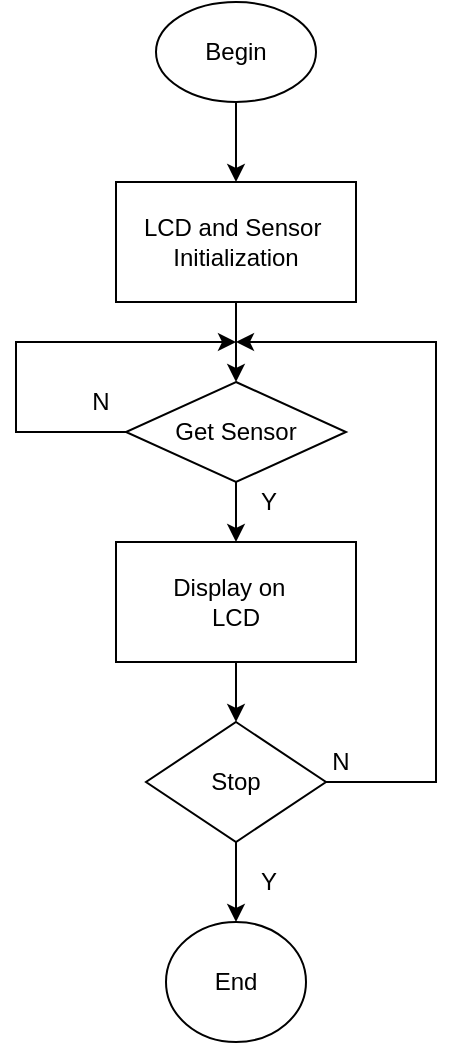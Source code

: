 <mxfile version="20.5.3" type="github">
  <diagram id="C5RBs43oDa-KdzZeNtuy" name="Page-1">
    <mxGraphModel dx="575" dy="953" grid="1" gridSize="10" guides="1" tooltips="1" connect="1" arrows="1" fold="1" page="1" pageScale="1" pageWidth="827" pageHeight="1169" math="0" shadow="0">
      <root>
        <mxCell id="WIyWlLk6GJQsqaUBKTNV-0" />
        <mxCell id="WIyWlLk6GJQsqaUBKTNV-1" parent="WIyWlLk6GJQsqaUBKTNV-0" />
        <mxCell id="Yf00FmwXnCh3aqf4aHSr-5" style="edgeStyle=orthogonalEdgeStyle;rounded=0;orthogonalLoop=1;jettySize=auto;html=1;entryX=0.5;entryY=0;entryDx=0;entryDy=0;" edge="1" parent="WIyWlLk6GJQsqaUBKTNV-1" source="Yf00FmwXnCh3aqf4aHSr-0" target="Yf00FmwXnCh3aqf4aHSr-2">
          <mxGeometry relative="1" as="geometry" />
        </mxCell>
        <mxCell id="Yf00FmwXnCh3aqf4aHSr-0" value="Begin" style="ellipse;whiteSpace=wrap;html=1;" vertex="1" parent="WIyWlLk6GJQsqaUBKTNV-1">
          <mxGeometry x="370" y="110" width="80" height="50" as="geometry" />
        </mxCell>
        <mxCell id="Yf00FmwXnCh3aqf4aHSr-1" value="End" style="ellipse;whiteSpace=wrap;html=1;" vertex="1" parent="WIyWlLk6GJQsqaUBKTNV-1">
          <mxGeometry x="375" y="570" width="70" height="60" as="geometry" />
        </mxCell>
        <mxCell id="Yf00FmwXnCh3aqf4aHSr-6" style="edgeStyle=orthogonalEdgeStyle;rounded=0;orthogonalLoop=1;jettySize=auto;html=1;entryX=0.5;entryY=0;entryDx=0;entryDy=0;" edge="1" parent="WIyWlLk6GJQsqaUBKTNV-1" source="Yf00FmwXnCh3aqf4aHSr-2" target="Yf00FmwXnCh3aqf4aHSr-3">
          <mxGeometry relative="1" as="geometry" />
        </mxCell>
        <mxCell id="Yf00FmwXnCh3aqf4aHSr-2" value="LCD and Sensor&amp;nbsp;&lt;br&gt;Initialization" style="rounded=0;whiteSpace=wrap;html=1;" vertex="1" parent="WIyWlLk6GJQsqaUBKTNV-1">
          <mxGeometry x="350" y="200" width="120" height="60" as="geometry" />
        </mxCell>
        <mxCell id="Yf00FmwXnCh3aqf4aHSr-7" style="edgeStyle=orthogonalEdgeStyle;rounded=0;orthogonalLoop=1;jettySize=auto;html=1;entryX=0.5;entryY=0;entryDx=0;entryDy=0;" edge="1" parent="WIyWlLk6GJQsqaUBKTNV-1" source="Yf00FmwXnCh3aqf4aHSr-3" target="Yf00FmwXnCh3aqf4aHSr-4">
          <mxGeometry relative="1" as="geometry" />
        </mxCell>
        <mxCell id="Yf00FmwXnCh3aqf4aHSr-3" value="Get Sensor" style="rhombus;whiteSpace=wrap;html=1;" vertex="1" parent="WIyWlLk6GJQsqaUBKTNV-1">
          <mxGeometry x="355" y="300" width="110" height="50" as="geometry" />
        </mxCell>
        <mxCell id="Yf00FmwXnCh3aqf4aHSr-13" value="" style="edgeStyle=orthogonalEdgeStyle;rounded=0;orthogonalLoop=1;jettySize=auto;html=1;" edge="1" parent="WIyWlLk6GJQsqaUBKTNV-1" source="Yf00FmwXnCh3aqf4aHSr-4" target="Yf00FmwXnCh3aqf4aHSr-10">
          <mxGeometry relative="1" as="geometry" />
        </mxCell>
        <mxCell id="Yf00FmwXnCh3aqf4aHSr-4" value="Display on&amp;nbsp;&amp;nbsp;&lt;br&gt;LCD" style="rounded=0;whiteSpace=wrap;html=1;" vertex="1" parent="WIyWlLk6GJQsqaUBKTNV-1">
          <mxGeometry x="350" y="380" width="120" height="60" as="geometry" />
        </mxCell>
        <mxCell id="Yf00FmwXnCh3aqf4aHSr-11" value="" style="edgeStyle=orthogonalEdgeStyle;rounded=0;orthogonalLoop=1;jettySize=auto;html=1;" edge="1" parent="WIyWlLk6GJQsqaUBKTNV-1" source="Yf00FmwXnCh3aqf4aHSr-10" target="Yf00FmwXnCh3aqf4aHSr-1">
          <mxGeometry relative="1" as="geometry" />
        </mxCell>
        <mxCell id="Yf00FmwXnCh3aqf4aHSr-10" value="Stop" style="rhombus;whiteSpace=wrap;html=1;" vertex="1" parent="WIyWlLk6GJQsqaUBKTNV-1">
          <mxGeometry x="365" y="470" width="90" height="60" as="geometry" />
        </mxCell>
        <mxCell id="Yf00FmwXnCh3aqf4aHSr-12" value="" style="endArrow=classic;html=1;rounded=0;exitX=0;exitY=0.5;exitDx=0;exitDy=0;" edge="1" parent="WIyWlLk6GJQsqaUBKTNV-1" source="Yf00FmwXnCh3aqf4aHSr-3">
          <mxGeometry width="50" height="50" relative="1" as="geometry">
            <mxPoint x="410" y="440" as="sourcePoint" />
            <mxPoint x="410" y="280" as="targetPoint" />
            <Array as="points">
              <mxPoint x="300" y="325" />
              <mxPoint x="300" y="280" />
            </Array>
          </mxGeometry>
        </mxCell>
        <mxCell id="Yf00FmwXnCh3aqf4aHSr-14" value="" style="endArrow=classic;html=1;rounded=0;exitX=1;exitY=0.5;exitDx=0;exitDy=0;" edge="1" parent="WIyWlLk6GJQsqaUBKTNV-1" source="Yf00FmwXnCh3aqf4aHSr-10">
          <mxGeometry width="50" height="50" relative="1" as="geometry">
            <mxPoint x="480" y="500" as="sourcePoint" />
            <mxPoint x="410" y="280" as="targetPoint" />
            <Array as="points">
              <mxPoint x="510" y="500" />
              <mxPoint x="510" y="280" />
            </Array>
          </mxGeometry>
        </mxCell>
        <mxCell id="Yf00FmwXnCh3aqf4aHSr-15" value="N" style="text;html=1;strokeColor=none;fillColor=none;align=center;verticalAlign=middle;whiteSpace=wrap;rounded=0;" vertex="1" parent="WIyWlLk6GJQsqaUBKTNV-1">
          <mxGeometry x="330" y="300" width="25" height="20" as="geometry" />
        </mxCell>
        <mxCell id="Yf00FmwXnCh3aqf4aHSr-17" value="N" style="text;html=1;strokeColor=none;fillColor=none;align=center;verticalAlign=middle;whiteSpace=wrap;rounded=0;" vertex="1" parent="WIyWlLk6GJQsqaUBKTNV-1">
          <mxGeometry x="450" y="480" width="25" height="20" as="geometry" />
        </mxCell>
        <mxCell id="Yf00FmwXnCh3aqf4aHSr-18" value="Y" style="text;html=1;strokeColor=none;fillColor=none;align=center;verticalAlign=middle;whiteSpace=wrap;rounded=0;" vertex="1" parent="WIyWlLk6GJQsqaUBKTNV-1">
          <mxGeometry x="414" y="350" width="25" height="20" as="geometry" />
        </mxCell>
        <mxCell id="Yf00FmwXnCh3aqf4aHSr-19" value="Y" style="text;html=1;strokeColor=none;fillColor=none;align=center;verticalAlign=middle;whiteSpace=wrap;rounded=0;" vertex="1" parent="WIyWlLk6GJQsqaUBKTNV-1">
          <mxGeometry x="414" y="540" width="25" height="20" as="geometry" />
        </mxCell>
      </root>
    </mxGraphModel>
  </diagram>
</mxfile>
